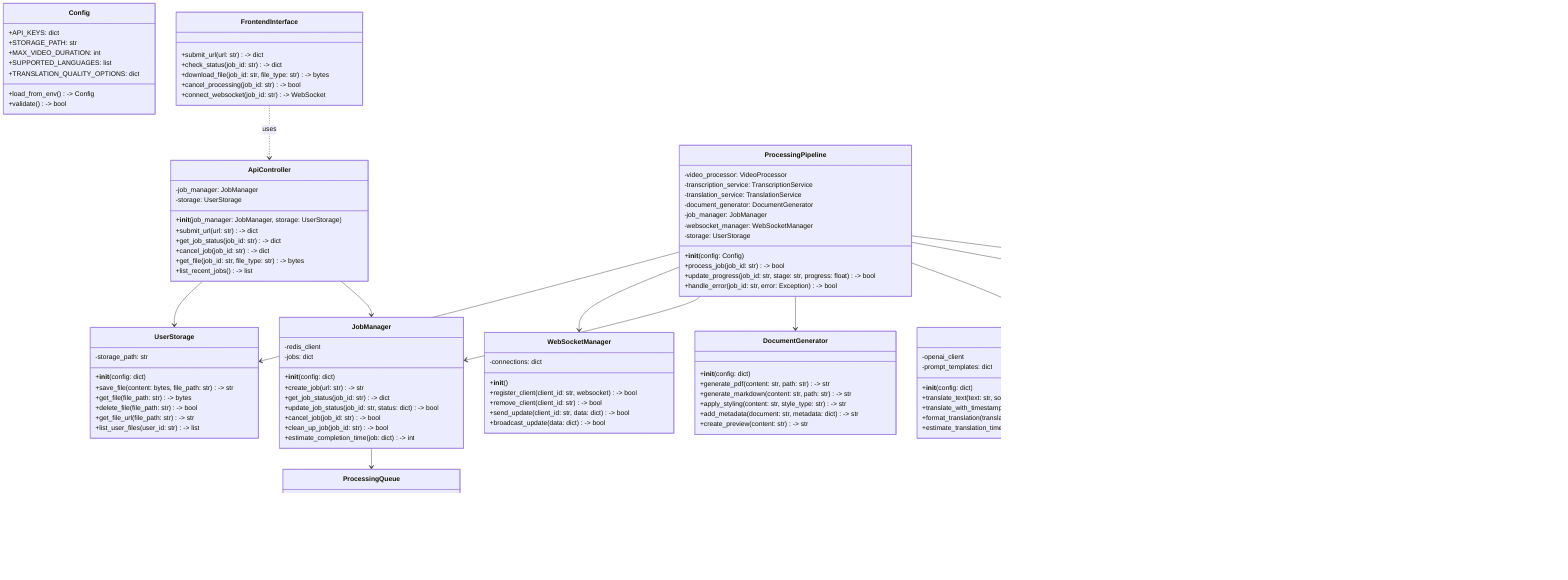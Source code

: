 classDiagram

    class VideoProcessor {
        -ytdlp_client
        +__init__(config: dict)
        +validate_url(url: str) -> bool
        +extract_video_metadata(url: str) -> dict
        +extract_audio(url: str, output_path: str) -> str
        +get_video_duration(url: str) -> int
        +check_language(url: str) -> str
    }

    class TranscriptionService {
        -markitdown_client
        +__init__(config: dict)
        +transcribe_audio(audio_path: str) -> dict
        +extract_timestamps(transcript: dict) -> list
        +convert_to_markdown(transcript: dict) -> str
        +save_transcript(content: str, path: str) -> bool
        +detect_speakers(transcript: dict) -> dict
    }

    class TranslationService {
        -openai_client
        -prompt_templates: dict
        +__init__(config: dict)
        +translate_text(text: str, source_lang: str, target_lang: str) -> str
        +translate_with_timestamps(transcript_md: str) -> str
        +format_translation(translated_text: str) -> str
        +estimate_translation_time(text_length: int) -> int
    }

    class DocumentGenerator {
        +__init__(config: dict)
        +generate_pdf(content: str, path: str) -> str
        +generate_markdown(content: str, path: str) -> str
        +apply_styling(content: str, style_type: str) -> str
        +add_metadata(document: str, metadata: dict) -> str
        +create_preview(content: str) -> str
    }

    class JobManager {
        -redis_client
        -jobs: dict
        +__init__(config: dict)
        +create_job(url: str) -> str
        +get_job_status(job_id: str) -> dict
        +update_job_status(job_id: str, status: dict) -> bool
        +cancel_job(job_id: str) -> bool
        +clean_up_job(job_id: str) -> bool
        +estimate_completion_time(job: dict) -> int
    }

    class ProcessingQueue {
        -redis_client
        +__init__(config: dict)
        +enqueue_job(job_id: str, data: dict) -> bool
        +process_next_job() -> dict
        +get_queue_length() -> int
        +remove_job_from_queue(job_id: str) -> bool
    }

    class UserStorage {
        -storage_path: str
        +__init__(config: dict)
        +save_file(content: bytes, file_path: str) -> str
        +get_file(file_path: str) -> bytes
        +delete_file(file_path: str) -> bool
        +get_file_url(file_path: str) -> str
        +list_user_files(user_id: str) -> list
    }

    class ApiController {
        -job_manager: JobManager
        -storage: UserStorage
        +__init__(job_manager: JobManager, storage: UserStorage)
        +submit_url(url: str) -> dict
        +get_job_status(job_id: str) -> dict
        +cancel_job(job_id: str) -> dict
        +get_file(job_id: str, file_type: str) -> bytes
        +list_recent_jobs() -> list
    }

    class WebSocketManager {
        -connections: dict
        +__init__()
        +register_client(client_id: str, websocket) -> bool
        +remove_client(client_id: str) -> bool
        +send_update(client_id: str, data: dict) -> bool
        +broadcast_update(data: dict) -> bool
    }

    class Config {
        +API_KEYS: dict
        +STORAGE_PATH: str
        +MAX_VIDEO_DURATION: int
        +SUPPORTED_LANGUAGES: list
        +TRANSLATION_QUALITY_OPTIONS: dict
        +load_from_env() -> Config
        +validate() -> bool
    }

    class ProcessingPipeline {
        -video_processor: VideoProcessor
        -transcription_service: TranscriptionService
        -translation_service: TranslationService
        -document_generator: DocumentGenerator
        -job_manager: JobManager
        -websocket_manager: WebSocketManager
        -storage: UserStorage
        +__init__(config: Config)
        +process_job(job_id: str) -> bool
        +update_progress(job_id: str, stage: str, progress: float) -> bool
        +handle_error(job_id: str, error: Exception) -> bool
    }

    class FrontendInterface {
        +submit_url(url: str) -> dict
        +check_status(job_id: str) -> dict
        +download_file(job_id: str, file_type: str) -> bytes
        +cancel_processing(job_id: str) -> bool
        +connect_websocket(job_id: str) -> WebSocket
    }
    
    %% Relationships
    ProcessingPipeline --> VideoProcessor
    ProcessingPipeline --> TranscriptionService
    ProcessingPipeline --> TranslationService
    ProcessingPipeline --> DocumentGenerator
    ProcessingPipeline --> JobManager
    ProcessingPipeline --> WebSocketManager
    ProcessingPipeline --> UserStorage
    
    ApiController --> JobManager
    ApiController --> UserStorage
    
    JobManager --> ProcessingQueue
    
    FrontendInterface ..> ApiController: uses